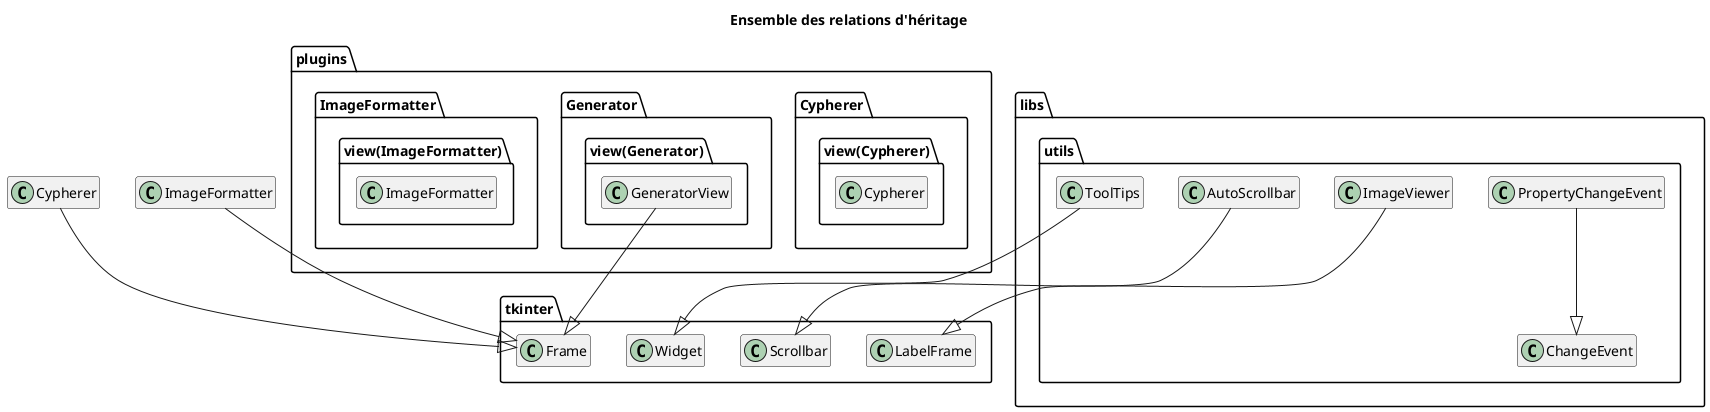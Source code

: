 @startuml

package tkinter {
    class LabelFrame
    class Scrollbar
    class Widget
    class Frame
}

package libs {
    package utils {
        class AutoScrollbar
        class ToolTips
        class ChangeEvent
        class PropertyChangeEvent
        class ImageViewer
    }
}

package plugins {
    package Cypherer {
        package view(Cypherer) {
            class Cypherer
        }
    }
    package Generator {
        package view(Generator) {
            class GeneratorView
        }
    }
    package ImageFormatter {
        package view(ImageFormatter) {
            class ImageFormatter
        }
    }
}

'Relations d'héritage
AutoScrollbar --|> Scrollbar
ImageViewer --|> LabelFrame
ToolTips --|> Widget
PropertyChangeEvent --|> ChangeEvent
Cypherer --|> Frame
ImageFormatter --|> Frame
GeneratorView --|> Frame

hide empty members
title Ensemble des relations d'héritage
@enduml
